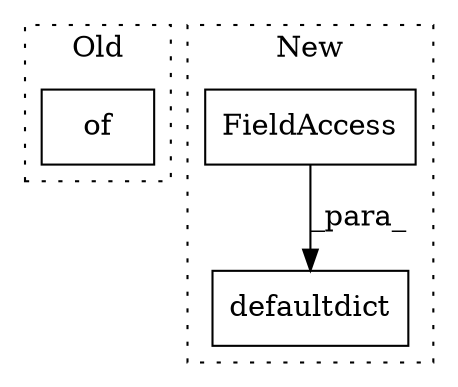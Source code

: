digraph G {
subgraph cluster0 {
1 [label="of" a="32" s="5427" l="4" shape="box"];
label = "Old";
style="dotted";
}
subgraph cluster1 {
2 [label="defaultdict" a="32" s="5451,5467" l="12,1" shape="box"];
3 [label="FieldAccess" a="22" s="5463" l="4" shape="box"];
label = "New";
style="dotted";
}
3 -> 2 [label="_para_"];
}